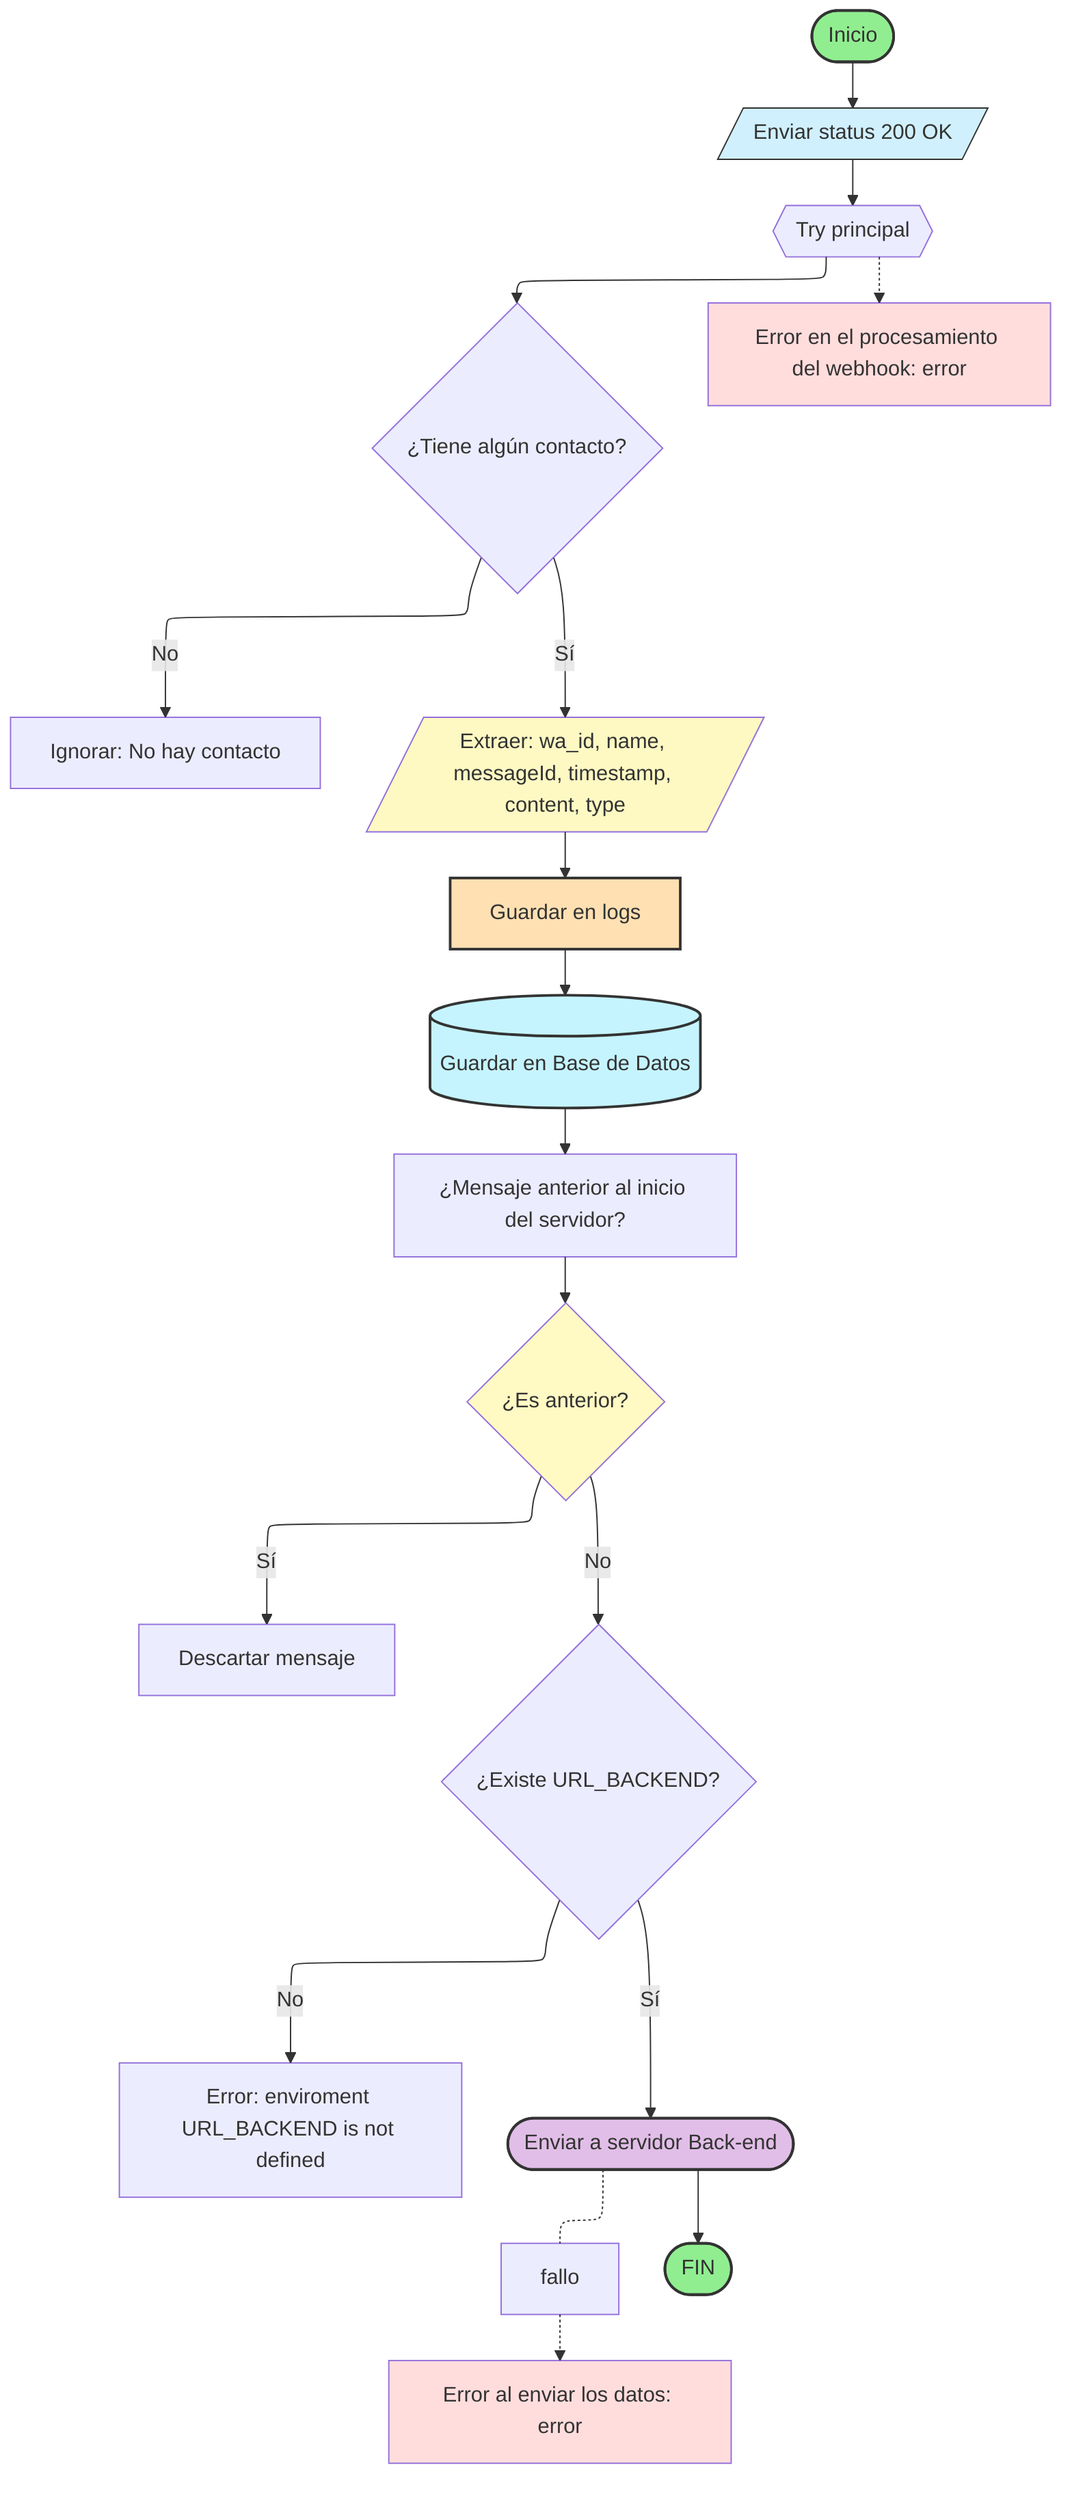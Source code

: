---
config:
  theme: mc
  look: classic
  layout: elk
---
flowchart TD
    n1(["Inicio"]) --> n2[/"Enviar status 200 OK"/]
    n2 --> n2a{{"Try principal"}}
    n2a --> n3{"¿Tiene algún contacto?"}
    n2a -.-> err1["Error en el procesamiento del webhook: error"]
    n3 -- No --> n3a["Ignorar: No hay contacto"]
    n3 -- Sí --> n3b[/"Extraer: wa_id, name, messageId, timestamp, content, type"/]
    n3b --> logStep["Guardar en logs"]
    logStep --> dbStep[("Guardar en Base de Datos")]
    dbStep --> n4["¿Mensaje anterior al inicio del servidor?"]
    n4 --> n4a{"¿Es anterior?"}
    n4a -- Sí --> descartar["Descartar mensaje"]
    n4a -- No --> n5{"¿Existe URL_BACKEND?"}
    n5 -- No --> n5a["Error: enviroment URL_BACKEND is not defined"]
    n5 -- Sí --> sendTrap(["Enviar a servidor Back-end"])
    sendTrap -.- fallo["fallo"]
    fallo -.-> err2["Error al enviar los datos: error"]
    sendTrap --> n23(["FIN"])
     logStep:::log
     logStep:::log
     dbStep:::db
     dbStep:::db
    classDef db fill:#c5f4ff,stroke:#333,stroke-width:2
    classDef log fill:#ffe0b2,stroke:#333,stroke-width:2
    style n1 fill:lightgreen,stroke:#333,stroke-width:2
    style n2 fill:#d0f0fd,stroke:#333
    style err1 fill:#fdd
    style n3b fill:#fef9c3
    style n4a fill:#fff9c4
    style sendTrap fill:#e1bee7,stroke:#333,stroke-width:2
    style err2 fill:#fdd
    style n23 fill:lightgreen,stroke:#333,stroke-width:2